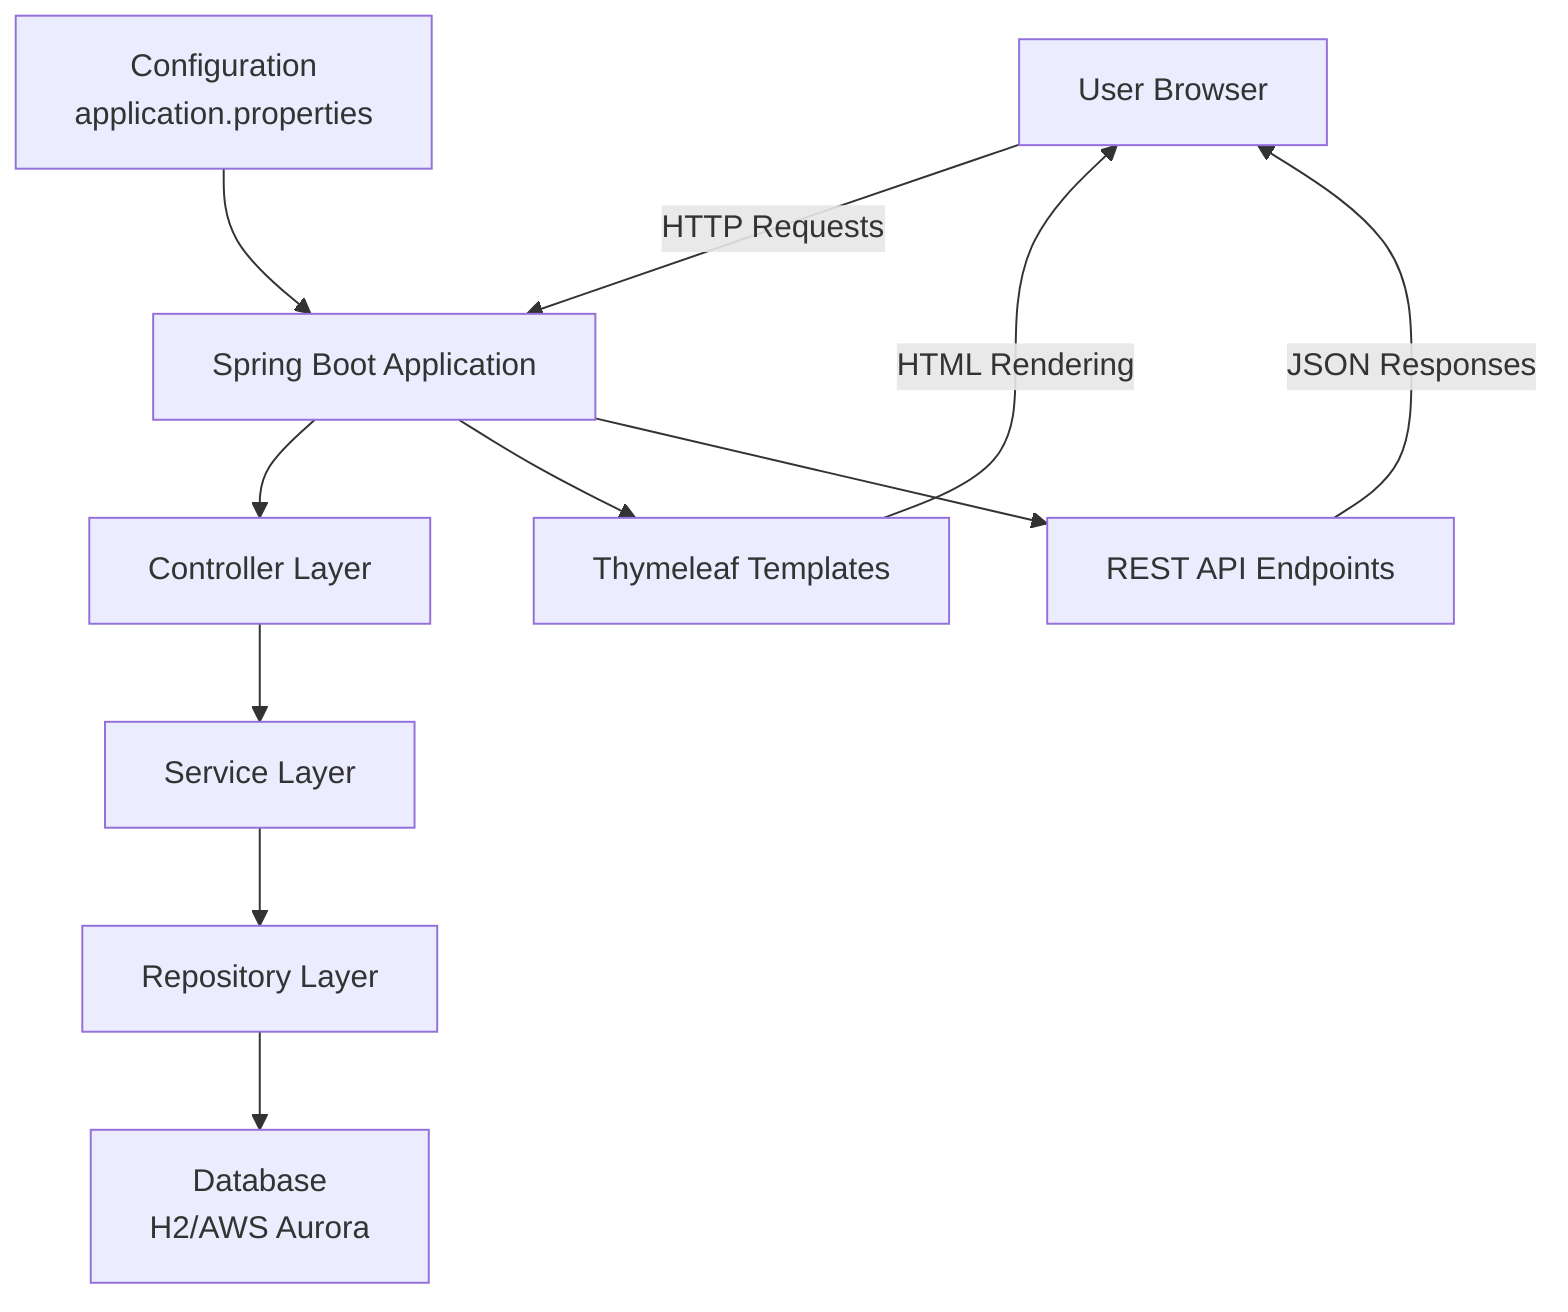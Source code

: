 graph TD
    A[User Browser] -->|HTTP Requests| B[Spring Boot Application]
    B --> C[Controller Layer]
    C --> D[Service Layer]
    D --> E[Repository Layer]
    E --> F[Database 
            H2/AWS Aurora]
    B --> G[Thymeleaf Templates]
    G -->|HTML Rendering| A
    B --> H[REST API Endpoints]
    H -->|JSON Responses| A
    I[Configuration
        application.properties] --> B